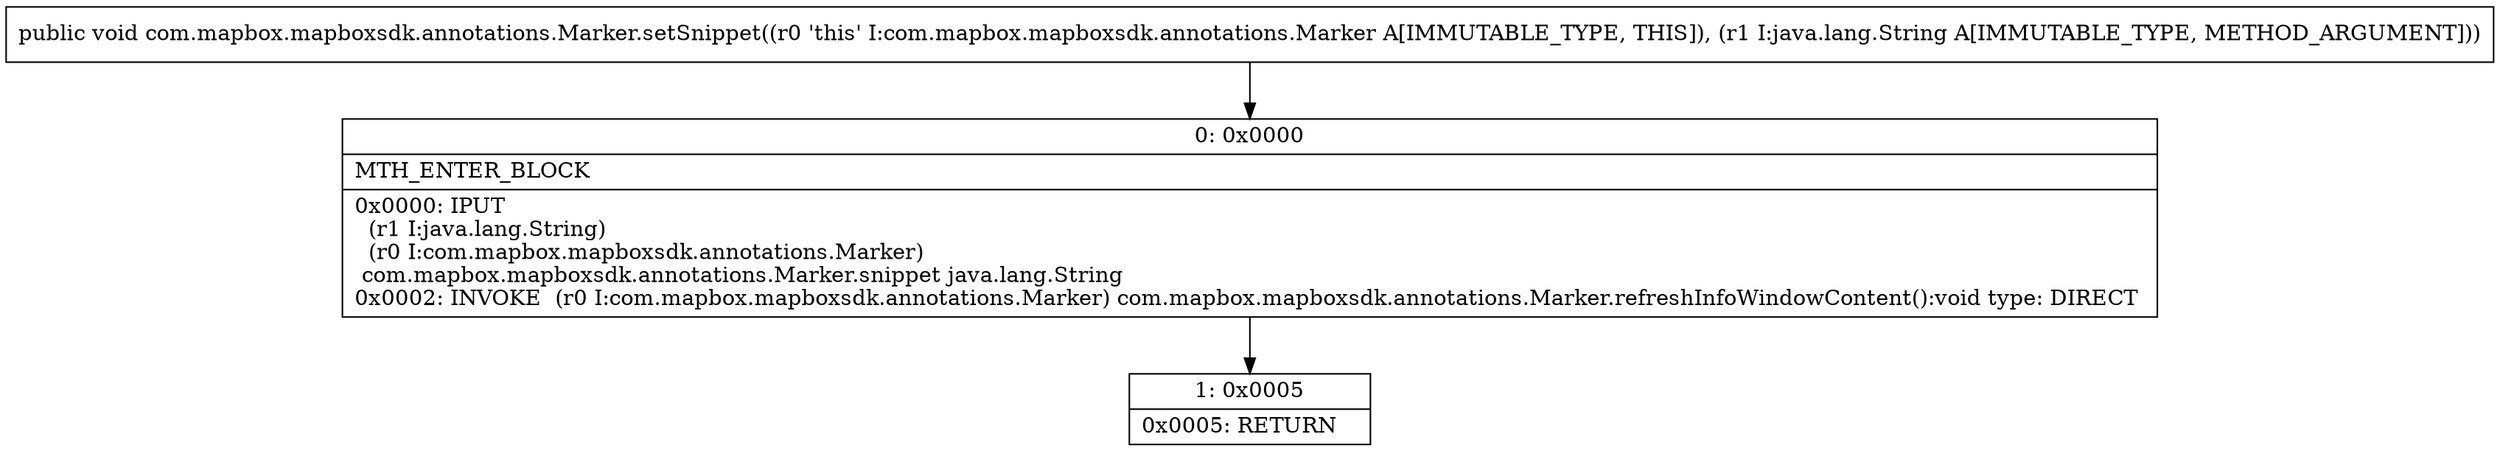 digraph "CFG forcom.mapbox.mapboxsdk.annotations.Marker.setSnippet(Ljava\/lang\/String;)V" {
Node_0 [shape=record,label="{0\:\ 0x0000|MTH_ENTER_BLOCK\l|0x0000: IPUT  \l  (r1 I:java.lang.String)\l  (r0 I:com.mapbox.mapboxsdk.annotations.Marker)\l com.mapbox.mapboxsdk.annotations.Marker.snippet java.lang.String \l0x0002: INVOKE  (r0 I:com.mapbox.mapboxsdk.annotations.Marker) com.mapbox.mapboxsdk.annotations.Marker.refreshInfoWindowContent():void type: DIRECT \l}"];
Node_1 [shape=record,label="{1\:\ 0x0005|0x0005: RETURN   \l}"];
MethodNode[shape=record,label="{public void com.mapbox.mapboxsdk.annotations.Marker.setSnippet((r0 'this' I:com.mapbox.mapboxsdk.annotations.Marker A[IMMUTABLE_TYPE, THIS]), (r1 I:java.lang.String A[IMMUTABLE_TYPE, METHOD_ARGUMENT])) }"];
MethodNode -> Node_0;
Node_0 -> Node_1;
}

